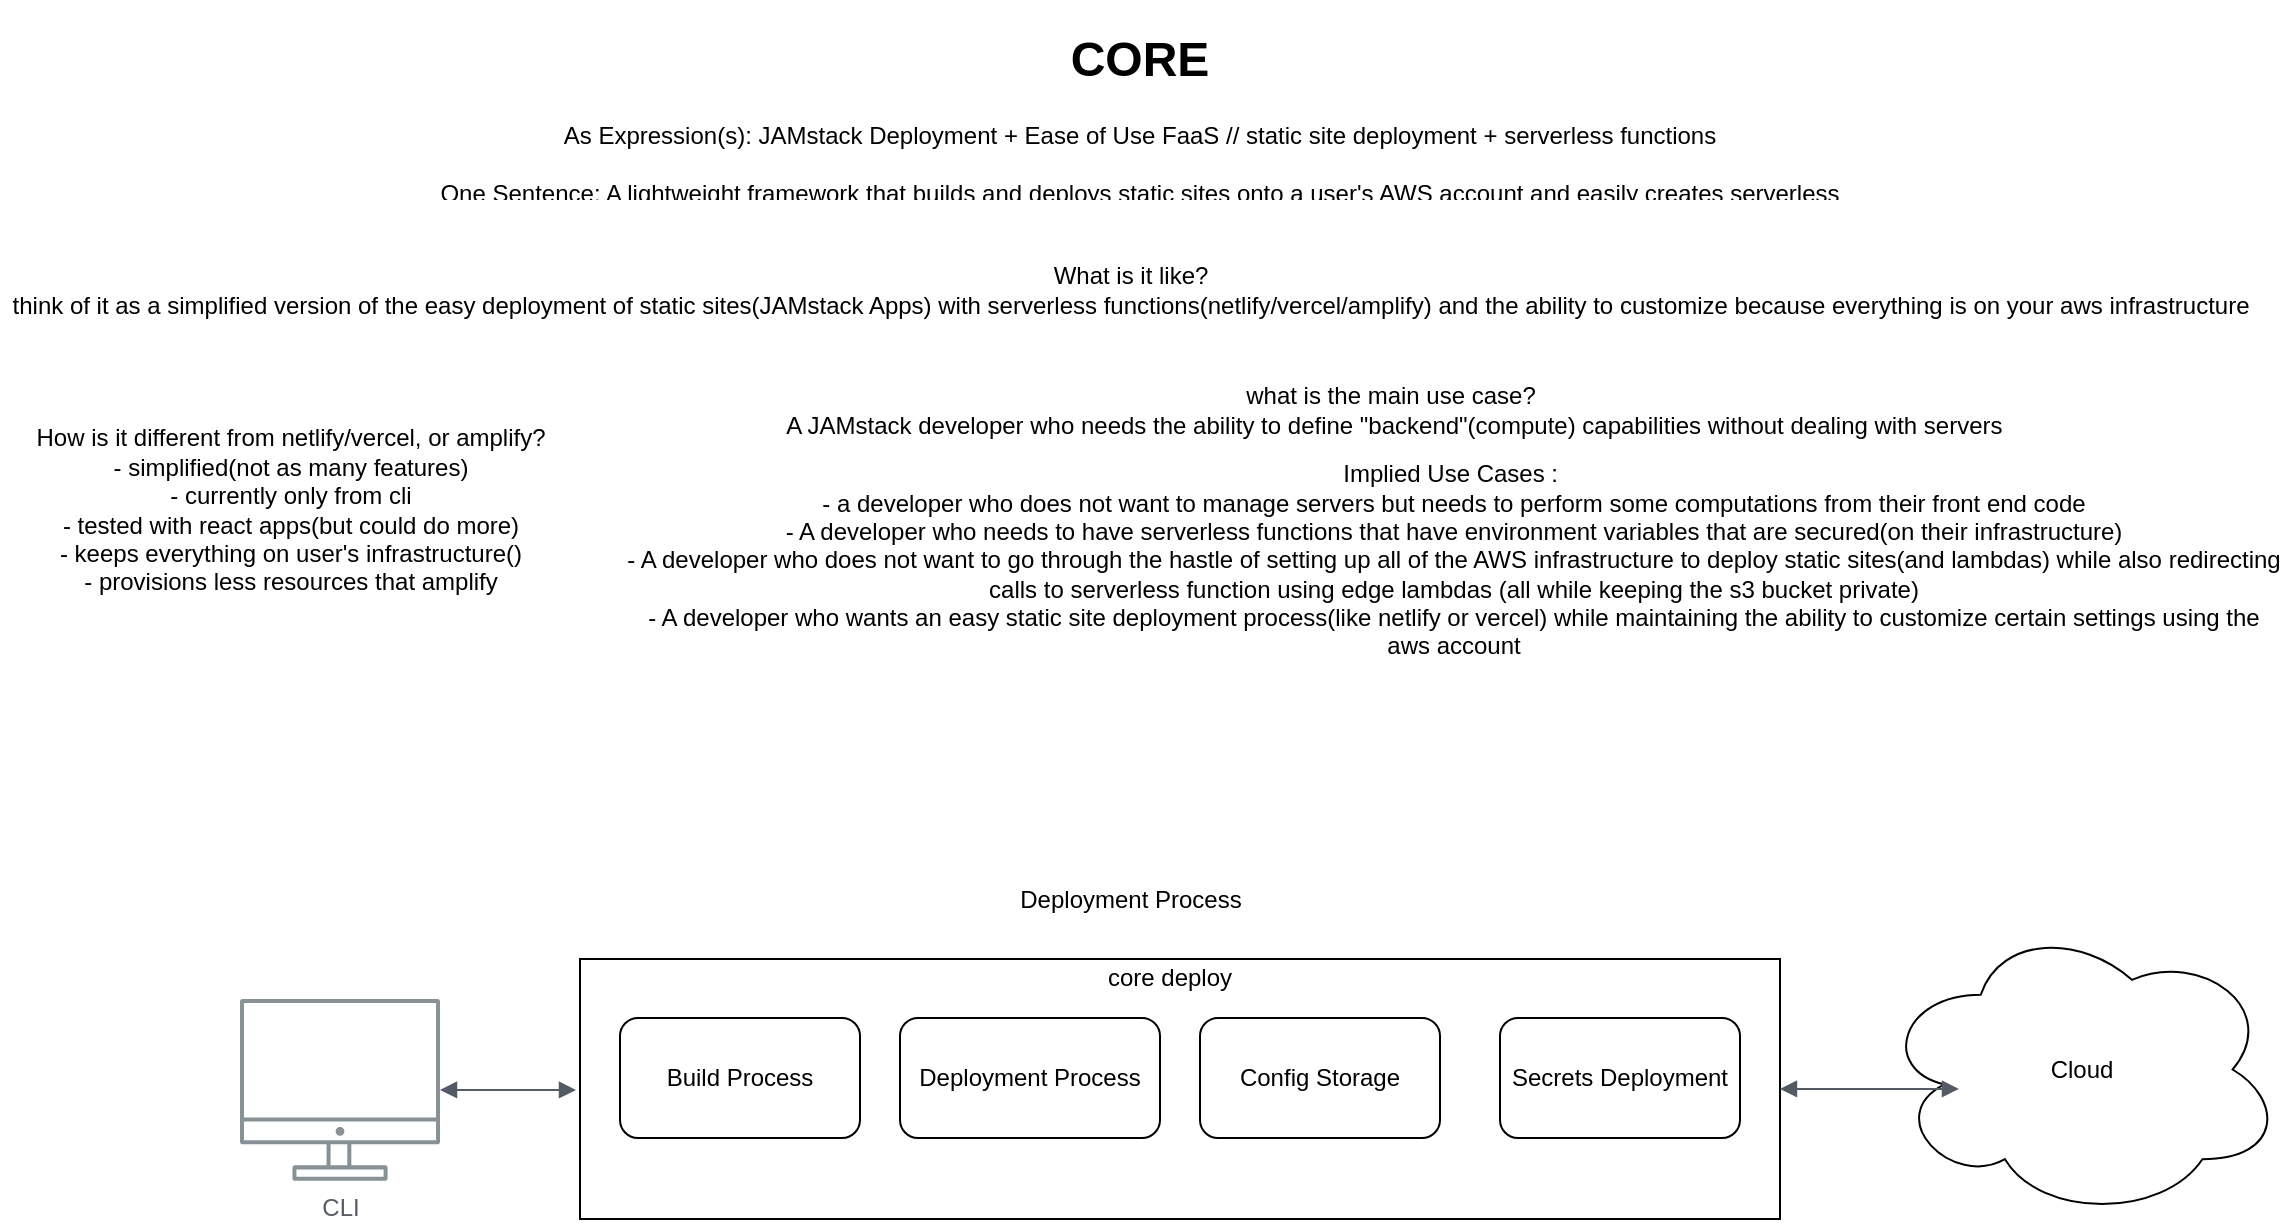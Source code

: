 <mxfile version="14.6.6" type="github">
  <diagram id="Ht1M8jgEwFfnCIfOTk4-" name="Page-1">
    <mxGraphModel dx="2355" dy="618" grid="1" gridSize="10" guides="1" tooltips="1" connect="1" arrows="1" fold="1" page="1" pageScale="1" pageWidth="1169" pageHeight="827" math="0" shadow="0">
      <root>
        <mxCell id="0" />
        <mxCell id="1" parent="0" />
        <mxCell id="UEzPUAAOIrF-is8g5C7q-109" value="CLI&lt;br&gt;" style="outlineConnect=0;gradientColor=none;fontColor=#545B64;strokeColor=none;fillColor=#879196;dashed=0;verticalLabelPosition=bottom;verticalAlign=top;align=center;html=1;fontSize=12;fontStyle=0;aspect=fixed;shape=mxgraph.aws4.illustration_desktop;pointerEvents=1;labelBackgroundColor=#ffffff;" parent="1" vertex="1">
          <mxGeometry x="90" y="509.44" width="100" height="91" as="geometry" />
        </mxCell>
        <mxCell id="eIOd0SFCmoOq624Lqe8P-1" value="Cloud" style="ellipse;shape=cloud;whiteSpace=wrap;html=1;align=center;" vertex="1" parent="1">
          <mxGeometry x="910" y="470" width="201.5" height="149.5" as="geometry" />
        </mxCell>
        <mxCell id="eIOd0SFCmoOq624Lqe8P-2" value="Deployment Process" style="text;html=1;align=center;verticalAlign=middle;resizable=0;points=[];autosize=1;strokeColor=none;" vertex="1" parent="1">
          <mxGeometry x="470" y="450" width="130" height="20" as="geometry" />
        </mxCell>
        <mxCell id="eIOd0SFCmoOq624Lqe8P-3" value="" style="rounded=0;whiteSpace=wrap;html=1;" vertex="1" parent="1">
          <mxGeometry x="260" y="489.5" width="600" height="130" as="geometry" />
        </mxCell>
        <mxCell id="eIOd0SFCmoOq624Lqe8P-4" value="Build Process" style="rounded=1;whiteSpace=wrap;html=1;" vertex="1" parent="1">
          <mxGeometry x="280" y="519" width="120" height="60" as="geometry" />
        </mxCell>
        <mxCell id="eIOd0SFCmoOq624Lqe8P-5" value="Deployment Process" style="rounded=1;whiteSpace=wrap;html=1;" vertex="1" parent="1">
          <mxGeometry x="420" y="519" width="130" height="60" as="geometry" />
        </mxCell>
        <mxCell id="eIOd0SFCmoOq624Lqe8P-6" value="Config Storage" style="rounded=1;whiteSpace=wrap;html=1;" vertex="1" parent="1">
          <mxGeometry x="570" y="519" width="120" height="60" as="geometry" />
        </mxCell>
        <mxCell id="eIOd0SFCmoOq624Lqe8P-7" value="core deploy" style="text;html=1;strokeColor=none;fillColor=none;align=center;verticalAlign=middle;whiteSpace=wrap;rounded=0;" vertex="1" parent="1">
          <mxGeometry x="440" y="489.44" width="230" height="20" as="geometry" />
        </mxCell>
        <mxCell id="eIOd0SFCmoOq624Lqe8P-8" value="" style="edgeStyle=orthogonalEdgeStyle;html=1;endArrow=block;elbow=vertical;startArrow=block;startFill=1;endFill=1;strokeColor=#545B64;rounded=0;" edge="1" parent="1" source="UEzPUAAOIrF-is8g5C7q-109">
          <mxGeometry width="100" relative="1" as="geometry">
            <mxPoint x="540" y="639" as="sourcePoint" />
            <mxPoint x="258" y="555" as="targetPoint" />
          </mxGeometry>
        </mxCell>
        <mxCell id="eIOd0SFCmoOq624Lqe8P-9" value="" style="edgeStyle=orthogonalEdgeStyle;html=1;endArrow=block;elbow=vertical;startArrow=block;startFill=1;endFill=1;strokeColor=#545B64;rounded=0;exitX=1;exitY=0.5;exitDx=0;exitDy=0;entryX=0.196;entryY=0.565;entryDx=0;entryDy=0;entryPerimeter=0;" edge="1" parent="1" source="eIOd0SFCmoOq624Lqe8P-3" target="eIOd0SFCmoOq624Lqe8P-1">
          <mxGeometry width="100" relative="1" as="geometry">
            <mxPoint x="540" y="639" as="sourcePoint" />
            <mxPoint x="640" y="639" as="targetPoint" />
          </mxGeometry>
        </mxCell>
        <mxCell id="eIOd0SFCmoOq624Lqe8P-11" value="Secrets Deployment" style="rounded=1;whiteSpace=wrap;html=1;" vertex="1" parent="1">
          <mxGeometry x="720" y="519" width="120" height="60" as="geometry" />
        </mxCell>
        <mxCell id="eIOd0SFCmoOq624Lqe8P-12" value="&lt;h1&gt;CORE&lt;/h1&gt;&lt;p&gt;As Expression(s): JAMstack Deployment + Ease of Use FaaS // static site deployment + serverless functions&lt;br&gt;&lt;br&gt;One Sentence: A lightweight framework that builds and deploys static sites&amp;nbsp;onto a user&#39;s AWS account and easily creates serverless functions(lambdas) with custom environment variables for each function.&lt;/p&gt;" style="text;html=1;strokeColor=none;fillColor=none;spacing=5;spacingTop=-20;whiteSpace=wrap;overflow=hidden;rounded=0;align=center;" vertex="1" parent="1">
          <mxGeometry x="140" y="20" width="800" height="90" as="geometry" />
        </mxCell>
        <mxCell id="eIOd0SFCmoOq624Lqe8P-13" value="Implied Use Cases :&amp;nbsp;&lt;br&gt;- a developer who does not want to manage servers but needs to perform some computations from their front end code&lt;br&gt;- A developer who needs to have serverless functions that have environment variables that are secured(on their infrastructure)&lt;br&gt;- A developer who does not want to go through the hastle of setting up all of the AWS infrastructure to deploy static sites(and lambdas) while also redirecting calls to serverless function using edge lambdas (all while keeping the s3 bucket private)&lt;br&gt;- A developer who wants an easy static site deployment process(like netlify or vercel) while maintaining the ability to customize certain settings using the aws account" style="text;html=1;strokeColor=none;fillColor=none;align=center;verticalAlign=middle;whiteSpace=wrap;rounded=0;" vertex="1" parent="1">
          <mxGeometry x="281.5" y="280" width="830" height="20" as="geometry" />
        </mxCell>
        <mxCell id="eIOd0SFCmoOq624Lqe8P-14" value="What is it like?&lt;br&gt;think of it as a simplified version of the easy deployment of static sites(JAMstack Apps) with serverless functions(netlify/vercel/amplify) and the ability to customize because everything is on your aws infrastructure" style="text;html=1;align=center;verticalAlign=middle;resizable=0;points=[];autosize=1;strokeColor=none;" vertex="1" parent="1">
          <mxGeometry x="-30" y="140" width="1130" height="30" as="geometry" />
        </mxCell>
        <mxCell id="eIOd0SFCmoOq624Lqe8P-15" style="edgeStyle=orthogonalEdgeStyle;rounded=0;orthogonalLoop=1;jettySize=auto;html=1;exitX=0.5;exitY=1;exitDx=0;exitDy=0;" edge="1" parent="1" source="eIOd0SFCmoOq624Lqe8P-13" target="eIOd0SFCmoOq624Lqe8P-13">
          <mxGeometry relative="1" as="geometry" />
        </mxCell>
        <mxCell id="eIOd0SFCmoOq624Lqe8P-16" value="what is the main use case?&lt;br&gt;&amp;nbsp;A JAMstack developer who needs the ability to define &quot;backend&quot;(compute) capabilities without dealing with servers" style="text;html=1;align=center;verticalAlign=middle;resizable=0;points=[];autosize=1;strokeColor=none;" vertex="1" parent="1">
          <mxGeometry x="350" y="200" width="630" height="30" as="geometry" />
        </mxCell>
        <mxCell id="eIOd0SFCmoOq624Lqe8P-17" value="How is it different from netlify/vercel, or amplify?&lt;br&gt;- simplified(not as many features)&lt;br&gt;- currently only from cli&lt;br&gt;- tested with react apps(but could do more)&lt;br&gt;- keeps everything on user&#39;s infrastructure()&lt;br&gt;- provisions less resources that amplify" style="text;html=1;align=center;verticalAlign=middle;resizable=0;points=[];autosize=1;strokeColor=none;" vertex="1" parent="1">
          <mxGeometry x="-20" y="220" width="270" height="90" as="geometry" />
        </mxCell>
      </root>
    </mxGraphModel>
  </diagram>
</mxfile>
